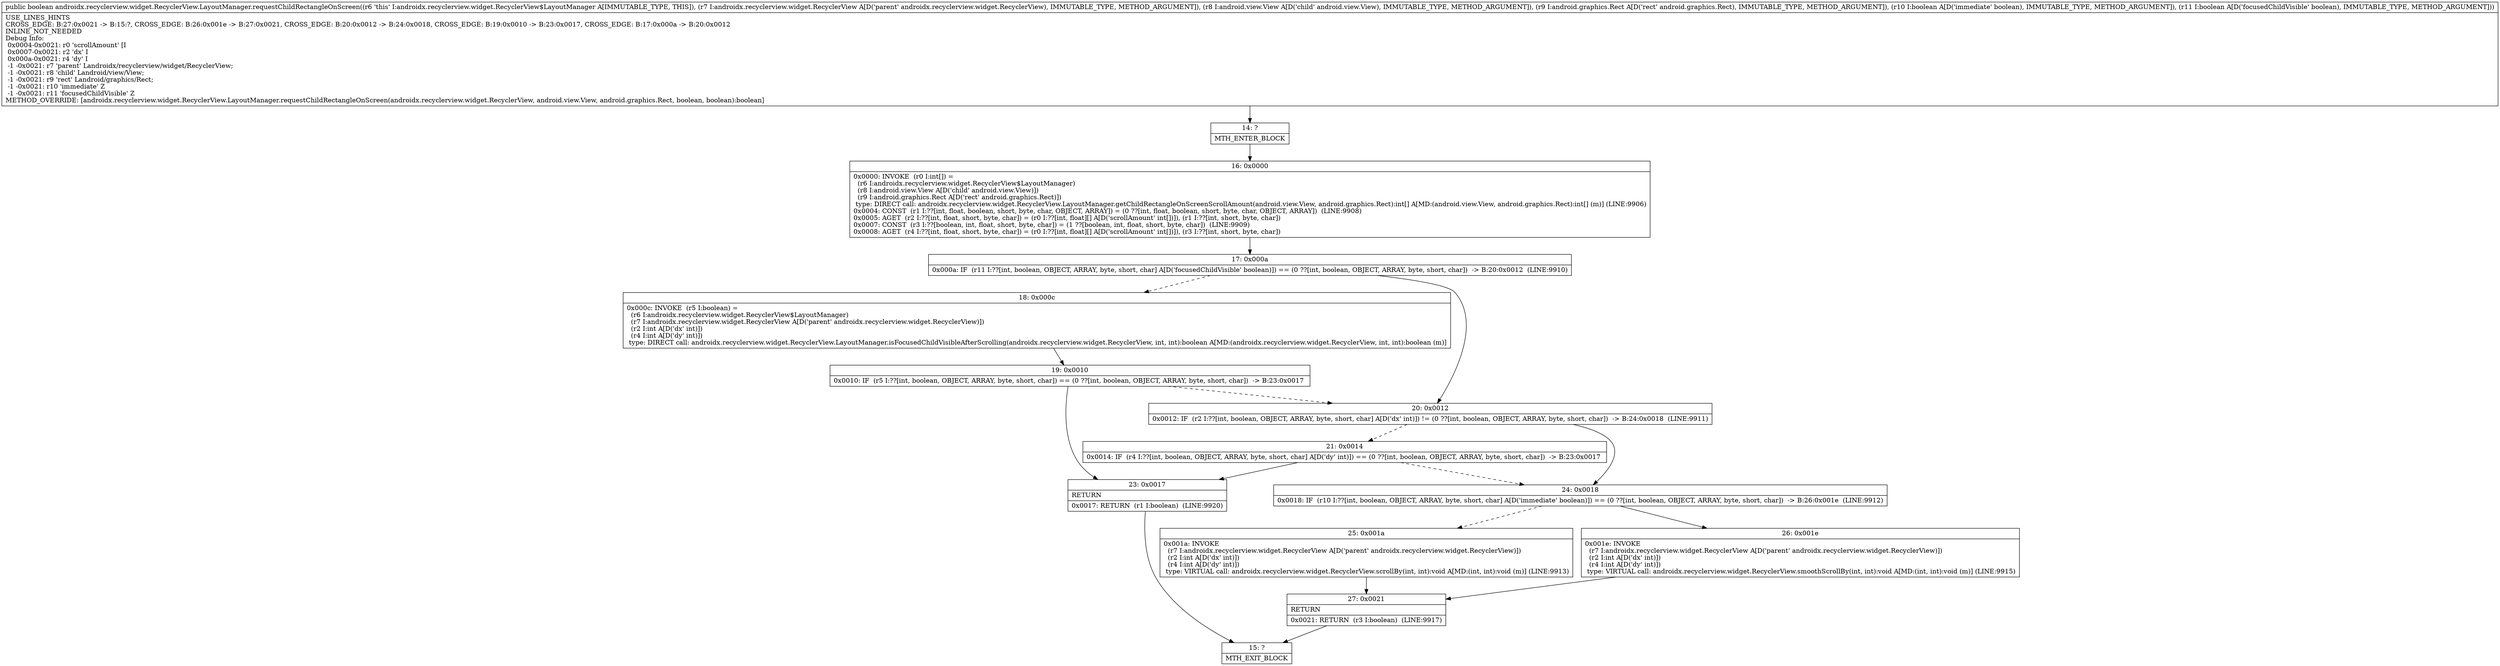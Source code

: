 digraph "CFG forandroidx.recyclerview.widget.RecyclerView.LayoutManager.requestChildRectangleOnScreen(Landroidx\/recyclerview\/widget\/RecyclerView;Landroid\/view\/View;Landroid\/graphics\/Rect;ZZ)Z" {
Node_14 [shape=record,label="{14\:\ ?|MTH_ENTER_BLOCK\l}"];
Node_16 [shape=record,label="{16\:\ 0x0000|0x0000: INVOKE  (r0 I:int[]) = \l  (r6 I:androidx.recyclerview.widget.RecyclerView$LayoutManager)\l  (r8 I:android.view.View A[D('child' android.view.View)])\l  (r9 I:android.graphics.Rect A[D('rect' android.graphics.Rect)])\l type: DIRECT call: androidx.recyclerview.widget.RecyclerView.LayoutManager.getChildRectangleOnScreenScrollAmount(android.view.View, android.graphics.Rect):int[] A[MD:(android.view.View, android.graphics.Rect):int[] (m)] (LINE:9906)\l0x0004: CONST  (r1 I:??[int, float, boolean, short, byte, char, OBJECT, ARRAY]) = (0 ??[int, float, boolean, short, byte, char, OBJECT, ARRAY])  (LINE:9908)\l0x0005: AGET  (r2 I:??[int, float, short, byte, char]) = (r0 I:??[int, float][] A[D('scrollAmount' int[])]), (r1 I:??[int, short, byte, char]) \l0x0007: CONST  (r3 I:??[boolean, int, float, short, byte, char]) = (1 ??[boolean, int, float, short, byte, char])  (LINE:9909)\l0x0008: AGET  (r4 I:??[int, float, short, byte, char]) = (r0 I:??[int, float][] A[D('scrollAmount' int[])]), (r3 I:??[int, short, byte, char]) \l}"];
Node_17 [shape=record,label="{17\:\ 0x000a|0x000a: IF  (r11 I:??[int, boolean, OBJECT, ARRAY, byte, short, char] A[D('focusedChildVisible' boolean)]) == (0 ??[int, boolean, OBJECT, ARRAY, byte, short, char])  \-\> B:20:0x0012  (LINE:9910)\l}"];
Node_18 [shape=record,label="{18\:\ 0x000c|0x000c: INVOKE  (r5 I:boolean) = \l  (r6 I:androidx.recyclerview.widget.RecyclerView$LayoutManager)\l  (r7 I:androidx.recyclerview.widget.RecyclerView A[D('parent' androidx.recyclerview.widget.RecyclerView)])\l  (r2 I:int A[D('dx' int)])\l  (r4 I:int A[D('dy' int)])\l type: DIRECT call: androidx.recyclerview.widget.RecyclerView.LayoutManager.isFocusedChildVisibleAfterScrolling(androidx.recyclerview.widget.RecyclerView, int, int):boolean A[MD:(androidx.recyclerview.widget.RecyclerView, int, int):boolean (m)]\l}"];
Node_19 [shape=record,label="{19\:\ 0x0010|0x0010: IF  (r5 I:??[int, boolean, OBJECT, ARRAY, byte, short, char]) == (0 ??[int, boolean, OBJECT, ARRAY, byte, short, char])  \-\> B:23:0x0017 \l}"];
Node_23 [shape=record,label="{23\:\ 0x0017|RETURN\l|0x0017: RETURN  (r1 I:boolean)  (LINE:9920)\l}"];
Node_15 [shape=record,label="{15\:\ ?|MTH_EXIT_BLOCK\l}"];
Node_20 [shape=record,label="{20\:\ 0x0012|0x0012: IF  (r2 I:??[int, boolean, OBJECT, ARRAY, byte, short, char] A[D('dx' int)]) != (0 ??[int, boolean, OBJECT, ARRAY, byte, short, char])  \-\> B:24:0x0018  (LINE:9911)\l}"];
Node_21 [shape=record,label="{21\:\ 0x0014|0x0014: IF  (r4 I:??[int, boolean, OBJECT, ARRAY, byte, short, char] A[D('dy' int)]) == (0 ??[int, boolean, OBJECT, ARRAY, byte, short, char])  \-\> B:23:0x0017 \l}"];
Node_24 [shape=record,label="{24\:\ 0x0018|0x0018: IF  (r10 I:??[int, boolean, OBJECT, ARRAY, byte, short, char] A[D('immediate' boolean)]) == (0 ??[int, boolean, OBJECT, ARRAY, byte, short, char])  \-\> B:26:0x001e  (LINE:9912)\l}"];
Node_25 [shape=record,label="{25\:\ 0x001a|0x001a: INVOKE  \l  (r7 I:androidx.recyclerview.widget.RecyclerView A[D('parent' androidx.recyclerview.widget.RecyclerView)])\l  (r2 I:int A[D('dx' int)])\l  (r4 I:int A[D('dy' int)])\l type: VIRTUAL call: androidx.recyclerview.widget.RecyclerView.scrollBy(int, int):void A[MD:(int, int):void (m)] (LINE:9913)\l}"];
Node_27 [shape=record,label="{27\:\ 0x0021|RETURN\l|0x0021: RETURN  (r3 I:boolean)  (LINE:9917)\l}"];
Node_26 [shape=record,label="{26\:\ 0x001e|0x001e: INVOKE  \l  (r7 I:androidx.recyclerview.widget.RecyclerView A[D('parent' androidx.recyclerview.widget.RecyclerView)])\l  (r2 I:int A[D('dx' int)])\l  (r4 I:int A[D('dy' int)])\l type: VIRTUAL call: androidx.recyclerview.widget.RecyclerView.smoothScrollBy(int, int):void A[MD:(int, int):void (m)] (LINE:9915)\l}"];
MethodNode[shape=record,label="{public boolean androidx.recyclerview.widget.RecyclerView.LayoutManager.requestChildRectangleOnScreen((r6 'this' I:androidx.recyclerview.widget.RecyclerView$LayoutManager A[IMMUTABLE_TYPE, THIS]), (r7 I:androidx.recyclerview.widget.RecyclerView A[D('parent' androidx.recyclerview.widget.RecyclerView), IMMUTABLE_TYPE, METHOD_ARGUMENT]), (r8 I:android.view.View A[D('child' android.view.View), IMMUTABLE_TYPE, METHOD_ARGUMENT]), (r9 I:android.graphics.Rect A[D('rect' android.graphics.Rect), IMMUTABLE_TYPE, METHOD_ARGUMENT]), (r10 I:boolean A[D('immediate' boolean), IMMUTABLE_TYPE, METHOD_ARGUMENT]), (r11 I:boolean A[D('focusedChildVisible' boolean), IMMUTABLE_TYPE, METHOD_ARGUMENT]))  | USE_LINES_HINTS\lCROSS_EDGE: B:27:0x0021 \-\> B:15:?, CROSS_EDGE: B:26:0x001e \-\> B:27:0x0021, CROSS_EDGE: B:20:0x0012 \-\> B:24:0x0018, CROSS_EDGE: B:19:0x0010 \-\> B:23:0x0017, CROSS_EDGE: B:17:0x000a \-\> B:20:0x0012\lINLINE_NOT_NEEDED\lDebug Info:\l  0x0004\-0x0021: r0 'scrollAmount' [I\l  0x0007\-0x0021: r2 'dx' I\l  0x000a\-0x0021: r4 'dy' I\l  \-1 \-0x0021: r7 'parent' Landroidx\/recyclerview\/widget\/RecyclerView;\l  \-1 \-0x0021: r8 'child' Landroid\/view\/View;\l  \-1 \-0x0021: r9 'rect' Landroid\/graphics\/Rect;\l  \-1 \-0x0021: r10 'immediate' Z\l  \-1 \-0x0021: r11 'focusedChildVisible' Z\lMETHOD_OVERRIDE: [androidx.recyclerview.widget.RecyclerView.LayoutManager.requestChildRectangleOnScreen(androidx.recyclerview.widget.RecyclerView, android.view.View, android.graphics.Rect, boolean, boolean):boolean]\l}"];
MethodNode -> Node_14;Node_14 -> Node_16;
Node_16 -> Node_17;
Node_17 -> Node_18[style=dashed];
Node_17 -> Node_20;
Node_18 -> Node_19;
Node_19 -> Node_20[style=dashed];
Node_19 -> Node_23;
Node_23 -> Node_15;
Node_20 -> Node_21[style=dashed];
Node_20 -> Node_24;
Node_21 -> Node_23;
Node_21 -> Node_24[style=dashed];
Node_24 -> Node_25[style=dashed];
Node_24 -> Node_26;
Node_25 -> Node_27;
Node_27 -> Node_15;
Node_26 -> Node_27;
}

